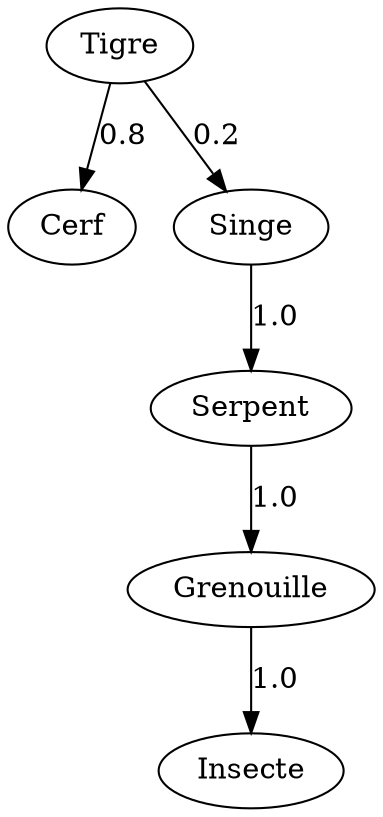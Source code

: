 digraph trophic_network {
    "Tigre" -> "Cerf" [label="0.8"];
    "Tigre" -> "Singe" [label="0.2"];
    "Singe" -> "Serpent" [label="1.0"];
    "Serpent" -> "Grenouille" [label="1.0"];
    "Grenouille" -> "Insecte" [label="1.0"];
}
